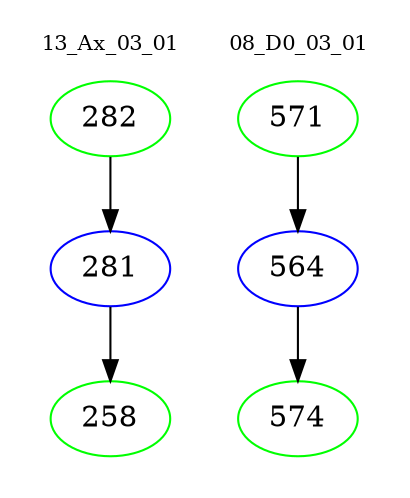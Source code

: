 digraph{
subgraph cluster_0 {
color = white
label = "13_Ax_03_01";
fontsize=10;
T0_282 [label="282", color="green"]
T0_282 -> T0_281 [color="black"]
T0_281 [label="281", color="blue"]
T0_281 -> T0_258 [color="black"]
T0_258 [label="258", color="green"]
}
subgraph cluster_1 {
color = white
label = "08_D0_03_01";
fontsize=10;
T1_571 [label="571", color="green"]
T1_571 -> T1_564 [color="black"]
T1_564 [label="564", color="blue"]
T1_564 -> T1_574 [color="black"]
T1_574 [label="574", color="green"]
}
}
